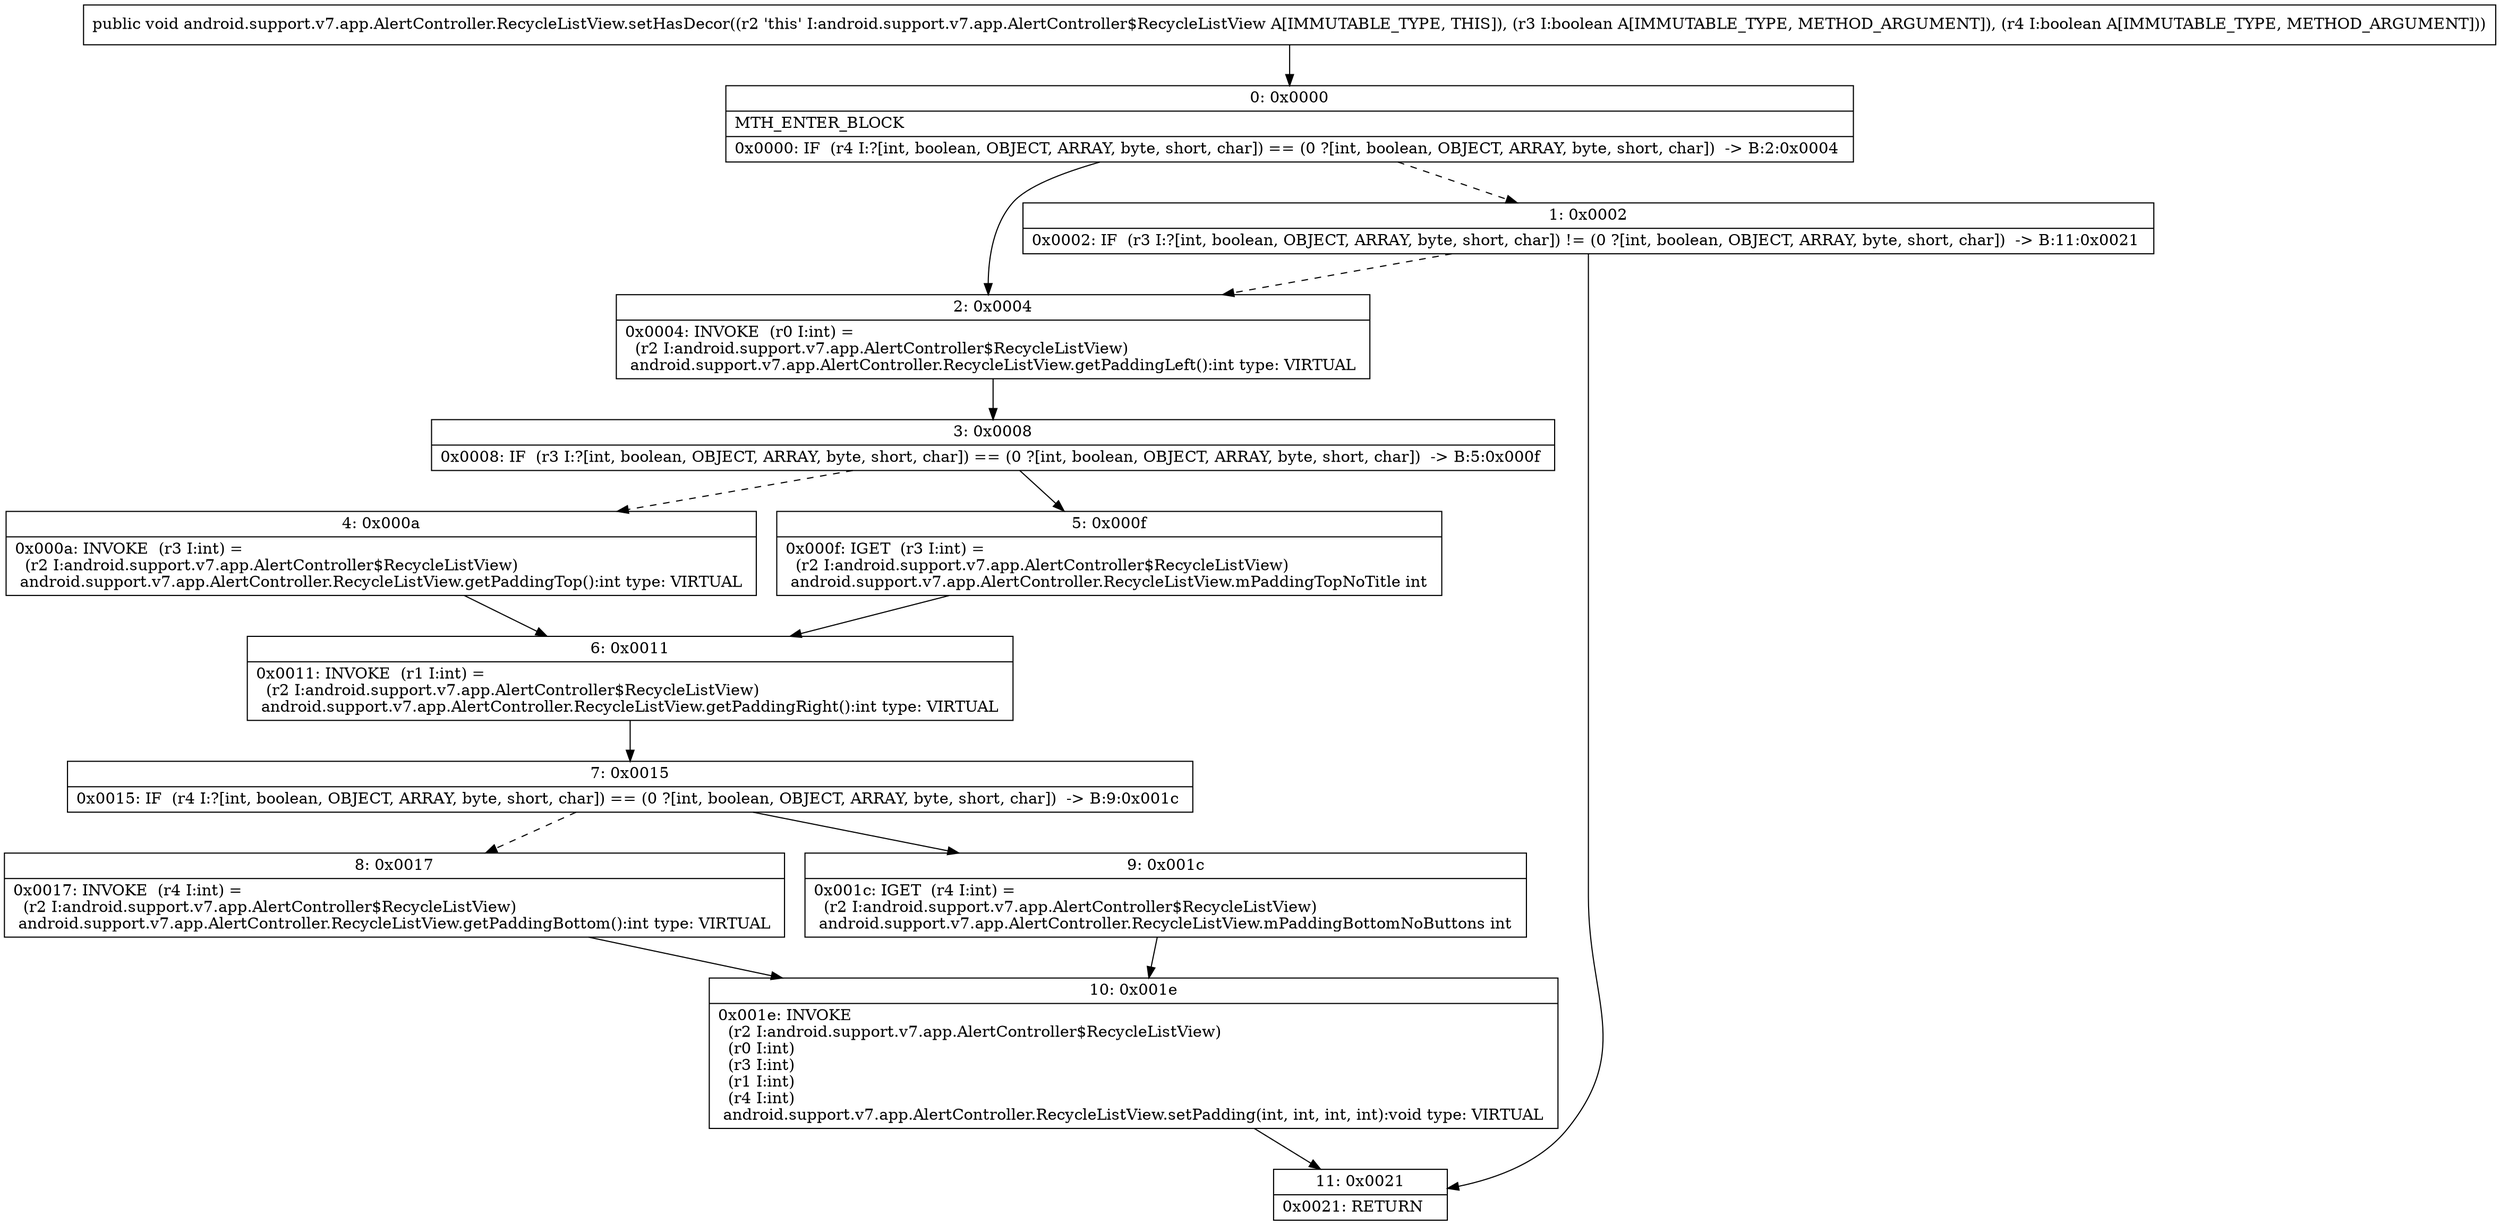 digraph "CFG forandroid.support.v7.app.AlertController.RecycleListView.setHasDecor(ZZ)V" {
Node_0 [shape=record,label="{0\:\ 0x0000|MTH_ENTER_BLOCK\l|0x0000: IF  (r4 I:?[int, boolean, OBJECT, ARRAY, byte, short, char]) == (0 ?[int, boolean, OBJECT, ARRAY, byte, short, char])  \-\> B:2:0x0004 \l}"];
Node_1 [shape=record,label="{1\:\ 0x0002|0x0002: IF  (r3 I:?[int, boolean, OBJECT, ARRAY, byte, short, char]) != (0 ?[int, boolean, OBJECT, ARRAY, byte, short, char])  \-\> B:11:0x0021 \l}"];
Node_2 [shape=record,label="{2\:\ 0x0004|0x0004: INVOKE  (r0 I:int) = \l  (r2 I:android.support.v7.app.AlertController$RecycleListView)\l android.support.v7.app.AlertController.RecycleListView.getPaddingLeft():int type: VIRTUAL \l}"];
Node_3 [shape=record,label="{3\:\ 0x0008|0x0008: IF  (r3 I:?[int, boolean, OBJECT, ARRAY, byte, short, char]) == (0 ?[int, boolean, OBJECT, ARRAY, byte, short, char])  \-\> B:5:0x000f \l}"];
Node_4 [shape=record,label="{4\:\ 0x000a|0x000a: INVOKE  (r3 I:int) = \l  (r2 I:android.support.v7.app.AlertController$RecycleListView)\l android.support.v7.app.AlertController.RecycleListView.getPaddingTop():int type: VIRTUAL \l}"];
Node_5 [shape=record,label="{5\:\ 0x000f|0x000f: IGET  (r3 I:int) = \l  (r2 I:android.support.v7.app.AlertController$RecycleListView)\l android.support.v7.app.AlertController.RecycleListView.mPaddingTopNoTitle int \l}"];
Node_6 [shape=record,label="{6\:\ 0x0011|0x0011: INVOKE  (r1 I:int) = \l  (r2 I:android.support.v7.app.AlertController$RecycleListView)\l android.support.v7.app.AlertController.RecycleListView.getPaddingRight():int type: VIRTUAL \l}"];
Node_7 [shape=record,label="{7\:\ 0x0015|0x0015: IF  (r4 I:?[int, boolean, OBJECT, ARRAY, byte, short, char]) == (0 ?[int, boolean, OBJECT, ARRAY, byte, short, char])  \-\> B:9:0x001c \l}"];
Node_8 [shape=record,label="{8\:\ 0x0017|0x0017: INVOKE  (r4 I:int) = \l  (r2 I:android.support.v7.app.AlertController$RecycleListView)\l android.support.v7.app.AlertController.RecycleListView.getPaddingBottom():int type: VIRTUAL \l}"];
Node_9 [shape=record,label="{9\:\ 0x001c|0x001c: IGET  (r4 I:int) = \l  (r2 I:android.support.v7.app.AlertController$RecycleListView)\l android.support.v7.app.AlertController.RecycleListView.mPaddingBottomNoButtons int \l}"];
Node_10 [shape=record,label="{10\:\ 0x001e|0x001e: INVOKE  \l  (r2 I:android.support.v7.app.AlertController$RecycleListView)\l  (r0 I:int)\l  (r3 I:int)\l  (r1 I:int)\l  (r4 I:int)\l android.support.v7.app.AlertController.RecycleListView.setPadding(int, int, int, int):void type: VIRTUAL \l}"];
Node_11 [shape=record,label="{11\:\ 0x0021|0x0021: RETURN   \l}"];
MethodNode[shape=record,label="{public void android.support.v7.app.AlertController.RecycleListView.setHasDecor((r2 'this' I:android.support.v7.app.AlertController$RecycleListView A[IMMUTABLE_TYPE, THIS]), (r3 I:boolean A[IMMUTABLE_TYPE, METHOD_ARGUMENT]), (r4 I:boolean A[IMMUTABLE_TYPE, METHOD_ARGUMENT])) }"];
MethodNode -> Node_0;
Node_0 -> Node_1[style=dashed];
Node_0 -> Node_2;
Node_1 -> Node_2[style=dashed];
Node_1 -> Node_11;
Node_2 -> Node_3;
Node_3 -> Node_4[style=dashed];
Node_3 -> Node_5;
Node_4 -> Node_6;
Node_5 -> Node_6;
Node_6 -> Node_7;
Node_7 -> Node_8[style=dashed];
Node_7 -> Node_9;
Node_8 -> Node_10;
Node_9 -> Node_10;
Node_10 -> Node_11;
}

